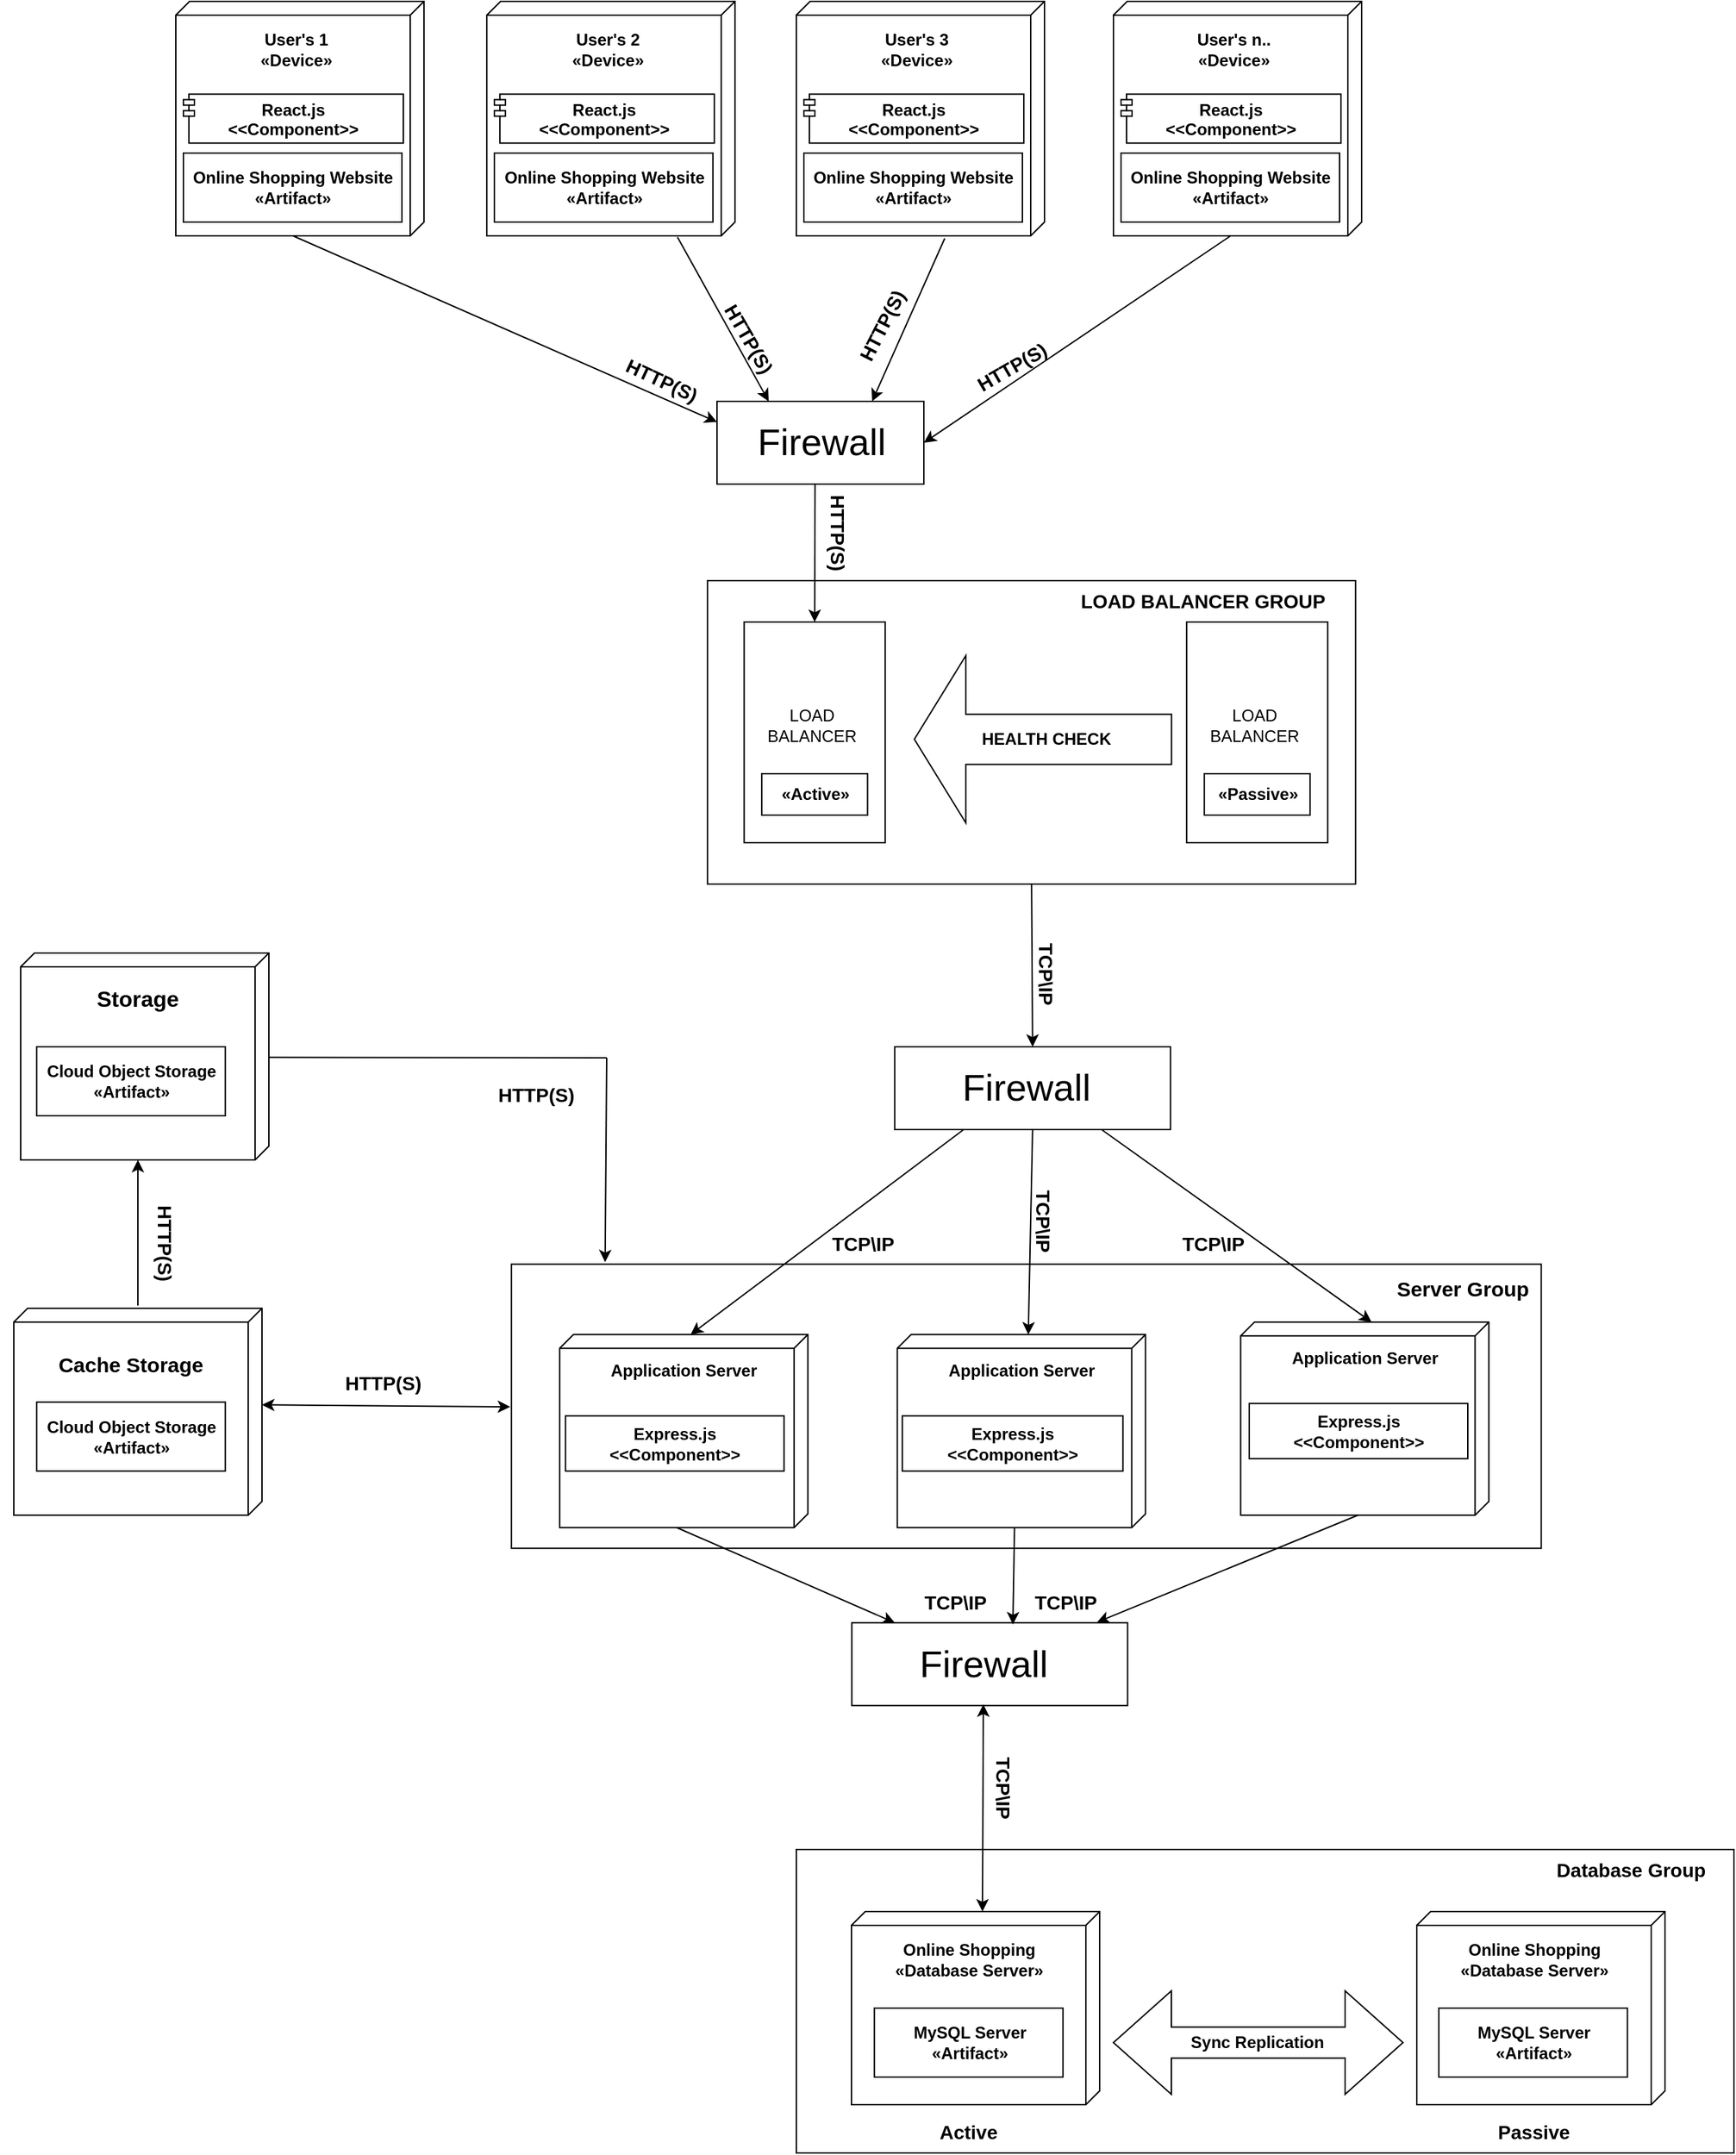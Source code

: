 <mxfile version="21.0.6" type="device"><diagram id="u7V8hhMT8qma1rYVAf0r" name="Página-1"><mxGraphModel dx="6941" dy="3114" grid="1" gridSize="10" guides="1" tooltips="1" connect="1" arrows="1" fold="1" page="1" pageScale="1" pageWidth="1169" pageHeight="1654" math="0" shadow="0"><root><mxCell id="0"/><mxCell id="1" parent="0"/><mxCell id="F8EUgdfo7soZJ1mwGtR1-72" value="" style="rounded=0;whiteSpace=wrap;html=1;" vertex="1" parent="1"><mxGeometry x="-1059.12" y="255.62" width="746.87" height="206" as="geometry"/></mxCell><mxCell id="F8EUgdfo7soZJ1mwGtR1-50" value="" style="rounded=0;whiteSpace=wrap;html=1;" vertex="1" parent="1"><mxGeometry x="-852.5" y="680" width="680" height="220" as="geometry"/></mxCell><mxCell id="F8EUgdfo7soZJ1mwGtR1-11" value="" style="rounded=0;whiteSpace=wrap;html=1;" vertex="1" parent="1"><mxGeometry x="-916.87" y="-240" width="470" height="220" as="geometry"/></mxCell><mxCell id="wUihoMS1lOsr6RdRi7pA-1" value="" style="verticalAlign=top;align=left;spacingTop=8;spacingLeft=2;spacingRight=12;shape=cube;size=10;direction=south;fontStyle=5;html=1;" parent="1" vertex="1"><mxGeometry x="-1302.5" y="-660" width="180" height="170" as="geometry"/></mxCell><mxCell id="wUihoMS1lOsr6RdRi7pA-2" value="User's 1&lt;br&gt;&lt;span style=&quot;&quot;&gt;«D&lt;/span&gt;evice&lt;span style=&quot;&quot;&gt;»&lt;/span&gt;&lt;span style=&quot;color: rgba(0, 0, 0, 0); font-family: monospace; text-align: start; font-size: 0px;&quot;&gt;%3CmxGraphModel%3E%3Croot%3E%3CmxCell%20id%3D%220%22%2F%3E%3CmxCell%20id%3D%221%22%20parent%3D%220%22%2F%3E%3CmxCell%20id%3D%222%22%20value%3D%22Base%20de%20dados%22%20style%3D%22verticalAlign%3Dtop%3Balign%3Dleft%3BspacingTop%3D8%3BspacingLeft%3D2%3BspacingRight%3D12%3Bshape%3Dcube%3Bsize%3D10%3Bdirection%3Dsouth%3BfontStyle%3D4%3Bhtml%3D1%3B%22%20vertex%3D%221%22%20parent%3D%221%22%3E%3CmxGeometry%20x%3D%22220%22%20y%3D%2270%22%20width%3D%22180%22%20height%3D%22120%22%20as%3D%22geometry%22%2F%3E%3C%2FmxCell%3E%3C%2Froot%3E%3C%2FmxGraphModel%3E&lt;/span&gt;" style="text;html=1;strokeColor=none;fillColor=none;align=center;verticalAlign=middle;whiteSpace=wrap;rounded=0;fontStyle=1" parent="1" vertex="1"><mxGeometry x="-1310" y="-640" width="190" height="30" as="geometry"/></mxCell><mxCell id="wUihoMS1lOsr6RdRi7pA-5" value="" style="verticalAlign=top;align=left;spacingTop=8;spacingLeft=2;spacingRight=12;shape=cube;size=10;direction=south;fontStyle=5;html=1;" parent="1" vertex="1"><mxGeometry x="-812.5" y="725" width="180" height="140" as="geometry"/></mxCell><mxCell id="wUihoMS1lOsr6RdRi7pA-6" value="Online Shopping&lt;br&gt;«Database Server»&lt;span style=&quot;color: rgba(0, 0, 0, 0); font-family: monospace; font-size: 0px; text-align: start;&quot;&gt;%3CmxGraphModel%3E%3Croot%3E%3CmxCell%20id%3D%220%22%2F%3E%3CmxCell%20id%3D%221%22%20parent%3D%220%22%2F%3E%3CmxCell%20id%3D%222%22%20value%3D%22Base%20de%20dados%22%20style%3D%22verticalAlign%3Dtop%3Balign%3Dleft%3BspacingTop%3D8%3BspacingLeft%3D2%3BspacingRight%3D12%3Bshape%3Dcube%3Bsize%3D10%3Bdirection%3Dsouth%3BfontStyle%3D4%3Bhtml%3D1%3B%22%20vertex%3D%221%22%20parent%3D%221%22%3E%3CmxGeometry%20x%3D%22220%22%20y%3D%2270%22%20width%3D%22180%22%20height%3D%22120%22%20as%3D%22geometry%22%2F%3E%3C%2FmxCell%3E%3C%2Froot%3E%3C%2FmxGraphModel%3E&lt;/span&gt;" style="text;html=1;strokeColor=none;fillColor=none;align=center;verticalAlign=middle;whiteSpace=wrap;rounded=0;fontStyle=1" parent="1" vertex="1"><mxGeometry x="-822.5" y="745" width="190" height="30" as="geometry"/></mxCell><mxCell id="wUihoMS1lOsr6RdRi7pA-17" value="" style="verticalAlign=top;align=left;spacingTop=8;spacingLeft=2;spacingRight=12;shape=cube;size=10;direction=south;fontStyle=5;html=1;" parent="1" vertex="1"><mxGeometry x="-530.25" y="297.62" width="180" height="140" as="geometry"/></mxCell><mxCell id="wUihoMS1lOsr6RdRi7pA-18" value="Application Server" style="text;html=1;strokeColor=none;fillColor=none;align=center;verticalAlign=middle;whiteSpace=wrap;rounded=0;fontStyle=1" parent="1" vertex="1"><mxGeometry x="-535.25" y="308.62" width="190" height="30" as="geometry"/></mxCell><mxCell id="wUihoMS1lOsr6RdRi7pA-45" value="" style="verticalAlign=top;align=left;spacingTop=8;spacingLeft=2;spacingRight=12;shape=cube;size=10;direction=south;fontStyle=5;html=1;" parent="1" vertex="1"><mxGeometry x="-1414.99" y="30" width="180" height="150" as="geometry"/></mxCell><mxCell id="wUihoMS1lOsr6RdRi7pA-46" value="&lt;font style=&quot;font-size: 16px;&quot;&gt;Storage&lt;/font&gt;" style="text;html=1;strokeColor=none;fillColor=none;align=center;verticalAlign=middle;whiteSpace=wrap;rounded=0;fontStyle=1" parent="1" vertex="1"><mxGeometry x="-1424.99" y="48" width="190" height="30" as="geometry"/></mxCell><mxCell id="wUihoMS1lOsr6RdRi7pA-70" value="React.js&#10;&lt;&lt;Component&gt;&gt;" style="shape=module;jettyWidth=8;jettyHeight=4;fontStyle=1" parent="1" vertex="1"><mxGeometry x="-1297" y="-592.75" width="159.5" height="35.5" as="geometry"/></mxCell><mxCell id="wUihoMS1lOsr6RdRi7pA-73" value="&lt;span style=&quot;font-weight: 700;&quot;&gt;Online Shopping Website&lt;/span&gt;&lt;br style=&quot;padding: 0px; margin: 0px; font-weight: 700;&quot;&gt;&lt;span style=&quot;font-weight: 700;&quot;&gt;«Artifact»&lt;/span&gt;" style="html=1;" parent="1" vertex="1"><mxGeometry x="-1297" y="-550" width="158.5" height="50" as="geometry"/></mxCell><mxCell id="wUihoMS1lOsr6RdRi7pA-80" value="&lt;span style=&quot;font-weight: 700;&quot;&gt;MySQL Server&lt;/span&gt;&lt;br style=&quot;padding: 0px; margin: 0px; font-weight: 700;&quot;&gt;&lt;span style=&quot;font-weight: 700;&quot;&gt;«&lt;/span&gt;&lt;span style=&quot;font-weight: 700;&quot;&gt;Artifact&lt;/span&gt;&lt;span style=&quot;font-weight: 700;&quot;&gt;»&lt;/span&gt;" style="html=1;" parent="1" vertex="1"><mxGeometry x="-795.87" y="795" width="136.75" height="50" as="geometry"/></mxCell><mxCell id="wUihoMS1lOsr6RdRi7pA-83" value="&lt;span style=&quot;font-weight: 700;&quot;&gt;Cloud Object Storage&lt;/span&gt;&lt;br style=&quot;padding: 0px; margin: 0px; font-weight: 700;&quot;&gt;&lt;span style=&quot;font-weight: 700;&quot;&gt;«A&lt;/span&gt;&lt;span style=&quot;font-weight: 700;&quot;&gt;rtifact&lt;/span&gt;&lt;span style=&quot;font-weight: 700;&quot;&gt;»&lt;/span&gt;" style="html=1;" parent="1" vertex="1"><mxGeometry x="-1403.37" y="98" width="136.75" height="50" as="geometry"/></mxCell><mxCell id="zGTaQIwssaUZ3XdsX91e-1" value="&lt;span style=&quot;font-weight: 700;&quot;&gt;Express.js&lt;/span&gt;&lt;br style=&quot;padding: 0px; margin: 0px; font-weight: 700;&quot;&gt;&lt;span style=&quot;font-weight: 700;&quot;&gt;&amp;lt;&amp;lt;Component&amp;gt;&amp;gt;&lt;/span&gt;" style="html=1;" parent="1" vertex="1"><mxGeometry x="-524" y="356.62" width="158.5" height="40" as="geometry"/></mxCell><mxCell id="zGTaQIwssaUZ3XdsX91e-2" value="" style="verticalAlign=top;align=left;spacingTop=8;spacingLeft=2;spacingRight=12;shape=cube;size=10;direction=south;fontStyle=5;html=1;" parent="1" vertex="1"><mxGeometry x="-1024.12" y="306.62" width="180" height="140" as="geometry"/></mxCell><mxCell id="zGTaQIwssaUZ3XdsX91e-3" value="Application Server&lt;span style=&quot;color: rgba(0, 0, 0, 0); font-family: monospace; text-align: start; font-size: 0px;&quot;&gt;3CmxGraphModel%3E%3Croot%3E%3CmxCell%20id%3D%220%22%2F%3E%3CmxCell%20id%3D%221%22%20parent%3D%220%22%2F%3E%3CmxCell%20id%3D%222%22%20value%3D%22Base%20de%20dados%22%20style%3D%22verticalAlign%3Dtop%3Balign%3Dleft%3BspacingTop%3D8%3BspacingLeft%3D2%3BspacingRight%3D12%3Bshape%3Dcube%3Bsize%3D10%3Bdirection%3Dsouth%3BfontStyle%3D4%3Bhtml%3D1%3B%22%20vertex%3D%221%22%20parent%3D%221%22%3E%3CmxGeometry%20x%3D%22220%22%20y%3D%2270%22%20width%3D%22180%22%20height%3D%22120%22%20as%3D%22geometry%22%2F%3E%3C%2FmxCell%3E%3C%2Froot%3E%3C%2FmxGraphModel%3E&lt;/span&gt;" style="text;html=1;strokeColor=none;fillColor=none;align=center;verticalAlign=middle;whiteSpace=wrap;rounded=0;fontStyle=1" parent="1" vertex="1"><mxGeometry x="-1029.12" y="317.62" width="190" height="30" as="geometry"/></mxCell><mxCell id="zGTaQIwssaUZ3XdsX91e-5" value="&lt;span style=&quot;font-weight: 700;&quot;&gt;Express.js&lt;/span&gt;&lt;br style=&quot;padding: 0px; margin: 0px; font-weight: 700;&quot;&gt;&lt;span style=&quot;font-weight: 700;&quot;&gt;&amp;lt;&amp;lt;Component&amp;gt;&amp;gt;&lt;/span&gt;" style="html=1;" parent="1" vertex="1"><mxGeometry x="-1019.87" y="365.62" width="158.5" height="40" as="geometry"/></mxCell><mxCell id="0kqPjM9ppxYTZoVu4ZW6-1" value="" style="verticalAlign=top;align=left;spacingTop=8;spacingLeft=2;spacingRight=12;shape=cube;size=10;direction=south;fontStyle=5;html=1;" parent="1" vertex="1"><mxGeometry x="-852.5" y="-660" width="180" height="170" as="geometry"/></mxCell><mxCell id="0kqPjM9ppxYTZoVu4ZW6-2" value="User's 3&lt;br&gt;&lt;span style=&quot;&quot;&gt;«D&lt;/span&gt;evice&lt;span style=&quot;&quot;&gt;»&lt;/span&gt;&lt;span style=&quot;color: rgba(0, 0, 0, 0); font-family: monospace; text-align: start; font-size: 0px;&quot;&gt;%3CmxGraphModel%3E%3Croot%3E%3CmxCell%20id%3D%220%22%2F%3E%3CmxCell%20id%3D%221%22%20parent%3D%220%22%2F%3E%3CmxCell%20id%3D%222%22%20value%3D%22Base%20de%20dados%22%20style%3D%22verticalAlign%3Dtop%3Balign%3Dleft%3BspacingTop%3D8%3BspacingLeft%3D2%3BspacingRight%3D12%3Bshape%3Dcube%3Bsize%3D10%3Bdirection%3Dsouth%3BfontStyle%3D4%3Bhtml%3D1%3B%22%20vertex%3D%221%22%20parent%3D%221%22%3E%3CmxGeometry%20x%3D%22220%22%20y%3D%2270%22%20width%3D%22180%22%20height%3D%22120%22%20as%3D%22geometry%22%2F%3E%3C%2FmxCell%3E%3C%2Froot%3E%3C%2FmxGraphModel%3E&lt;/span&gt;" style="text;html=1;strokeColor=none;fillColor=none;align=center;verticalAlign=middle;whiteSpace=wrap;rounded=0;fontStyle=1" parent="1" vertex="1"><mxGeometry x="-860.0" y="-640" width="190" height="30" as="geometry"/></mxCell><mxCell id="0kqPjM9ppxYTZoVu4ZW6-3" value="React.js&#10;&lt;&lt;Component&gt;&gt;" style="shape=module;jettyWidth=8;jettyHeight=4;fontStyle=1" parent="1" vertex="1"><mxGeometry x="-847.0" y="-592.75" width="159.5" height="35.5" as="geometry"/></mxCell><mxCell id="0kqPjM9ppxYTZoVu4ZW6-4" value="&lt;span style=&quot;font-weight: 700;&quot;&gt;Online Shopping Website&lt;/span&gt;&lt;br style=&quot;padding: 0px; margin: 0px; font-weight: 700;&quot;&gt;&lt;span style=&quot;font-weight: 700;&quot;&gt;«Artifact»&lt;/span&gt;" style="html=1;" parent="1" vertex="1"><mxGeometry x="-847.0" y="-550" width="158.5" height="50" as="geometry"/></mxCell><mxCell id="0kqPjM9ppxYTZoVu4ZW6-5" value="" style="verticalAlign=top;align=left;spacingTop=8;spacingLeft=2;spacingRight=12;shape=cube;size=10;direction=south;fontStyle=5;html=1;" parent="1" vertex="1"><mxGeometry x="-622.5" y="-660" width="180" height="170" as="geometry"/></mxCell><mxCell id="0kqPjM9ppxYTZoVu4ZW6-6" value="User's n..&lt;br&gt;&lt;span style=&quot;&quot;&gt;«D&lt;/span&gt;evice&lt;span style=&quot;&quot;&gt;»&lt;/span&gt;&lt;span style=&quot;color: rgba(0, 0, 0, 0); font-family: monospace; text-align: start; font-size: 0px;&quot;&gt;%3CmxGraphModel%3E%3Croot%3E%3CmxCell%20id%3D%220%22%2F%3E%3CmxCell%20id%3D%221%22%20parent%3D%220%22%2F%3E%3CmxCell%20id%3D%222%22%20value%3D%22Base%20de%20dados%22%20style%3D%22verticalAlign%3Dtop%3Balign%3Dleft%3BspacingTop%3D8%3BspacingLeft%3D2%3BspacingRight%3D12%3Bshape%3Dcube%3Bsize%3D10%3Bdirection%3Dsouth%3BfontStyle%3D4%3Bhtml%3D1%3B%22%20vertex%3D%221%22%20parent%3D%221%22%3E%3CmxGeometry%20x%3D%22220%22%20y%3D%2270%22%20width%3D%22180%22%20height%3D%22120%22%20as%3D%22geometry%22%2F%3E%3C%2FmxCell%3E%3C%2Froot%3E%3C%2FmxGraphModel%3E&lt;/span&gt;" style="text;html=1;strokeColor=none;fillColor=none;align=center;verticalAlign=middle;whiteSpace=wrap;rounded=0;fontStyle=1" parent="1" vertex="1"><mxGeometry x="-630" y="-640" width="190" height="30" as="geometry"/></mxCell><mxCell id="0kqPjM9ppxYTZoVu4ZW6-7" value="React.js&#10;&lt;&lt;Component&gt;&gt;" style="shape=module;jettyWidth=8;jettyHeight=4;fontStyle=1" parent="1" vertex="1"><mxGeometry x="-617" y="-592.75" width="159.5" height="35.5" as="geometry"/></mxCell><mxCell id="0kqPjM9ppxYTZoVu4ZW6-8" value="&lt;span style=&quot;font-weight: 700;&quot;&gt;Online Shopping Website&lt;/span&gt;&lt;br style=&quot;padding: 0px; margin: 0px; font-weight: 700;&quot;&gt;&lt;span style=&quot;font-weight: 700;&quot;&gt;«Artifact»&lt;/span&gt;" style="html=1;" parent="1" vertex="1"><mxGeometry x="-617" y="-550" width="158.5" height="50" as="geometry"/></mxCell><mxCell id="0kqPjM9ppxYTZoVu4ZW6-12" value="" style="rounded=0;whiteSpace=wrap;html=1;direction=south;" parent="1" vertex="1"><mxGeometry x="-890.31" y="-210" width="102.25" height="160" as="geometry"/></mxCell><mxCell id="0kqPjM9ppxYTZoVu4ZW6-17" value="" style="verticalAlign=top;align=left;spacingTop=8;spacingLeft=2;spacingRight=12;shape=cube;size=10;direction=south;fontStyle=5;html=1;" parent="1" vertex="1"><mxGeometry x="-779.25" y="306.62" width="180" height="140" as="geometry"/></mxCell><mxCell id="0kqPjM9ppxYTZoVu4ZW6-18" value="Application Server" style="text;html=1;strokeColor=none;fillColor=none;align=center;verticalAlign=middle;whiteSpace=wrap;rounded=0;fontStyle=1" parent="1" vertex="1"><mxGeometry x="-784.25" y="317.62" width="190" height="30" as="geometry"/></mxCell><mxCell id="0kqPjM9ppxYTZoVu4ZW6-20" value="" style="verticalAlign=top;align=left;spacingTop=8;spacingLeft=2;spacingRight=12;shape=cube;size=10;direction=south;fontStyle=5;html=1;" parent="1" vertex="1"><mxGeometry x="-402.5" y="725" width="180" height="140" as="geometry"/></mxCell><mxCell id="0kqPjM9ppxYTZoVu4ZW6-21" value="Online Shopping&lt;br&gt;&lt;span style=&quot;&quot;&gt;«Database Server&lt;/span&gt;&lt;span style=&quot;&quot;&gt;»&lt;/span&gt;&lt;span style=&quot;color: rgba(0, 0, 0, 0); font-family: monospace; font-size: 0px; text-align: start;&quot;&gt;%3CmxGraphModel%3E%3Croot%3E%3CmxCell%20id%3D%220%22%2F%3E%3CmxCell%20id%3D%221%22%20parent%3D%220%22%2F%3E%3CmxCell%20id%3D%222%22%20value%3D%22Base%20de%20dados%22%20style%3D%22verticalAlign%3Dtop%3Balign%3Dleft%3BspacingTop%3D8%3BspacingLeft%3D2%3BspacingRight%3D12%3Bshape%3Dcube%3Bsize%3D10%3Bdirection%3Dsouth%3BfontStyle%3D4%3Bhtml%3D1%3B%22%20vertex%3D%221%22%20parent%3D%221%22%3E%3CmxGeometry%20x%3D%22220%22%20y%3D%2270%22%20width%3D%22180%22%20height%3D%22120%22%20as%3D%22geometry%22%2F%3E%3C%2FmxCell%3E%3C%2Froot%3E%3C%2FmxGraphModel%3E&lt;/span&gt;" style="text;html=1;strokeColor=none;fillColor=none;align=center;verticalAlign=middle;whiteSpace=wrap;rounded=0;fontStyle=1" parent="1" vertex="1"><mxGeometry x="-412.5" y="745" width="190" height="30" as="geometry"/></mxCell><mxCell id="0kqPjM9ppxYTZoVu4ZW6-22" value="" style="verticalAlign=top;align=left;spacingTop=8;spacingLeft=2;spacingRight=12;shape=cube;size=10;direction=south;fontStyle=5;html=1;" parent="1" vertex="1"><mxGeometry x="-1419.99" y="287.62" width="180" height="150" as="geometry"/></mxCell><mxCell id="0kqPjM9ppxYTZoVu4ZW6-28" value="&lt;span style=&quot;font-weight: 700;&quot;&gt;MySQL Server&lt;/span&gt;&lt;br style=&quot;padding: 0px; margin: 0px; font-weight: 700;&quot;&gt;&lt;span style=&quot;font-weight: 700;&quot;&gt;«Artifact»&lt;/span&gt;" style="html=1;" parent="1" vertex="1"><mxGeometry x="-386.5" y="795" width="136.75" height="50" as="geometry"/></mxCell><mxCell id="0kqPjM9ppxYTZoVu4ZW6-29" value="&lt;span style=&quot;font-weight: 700;&quot;&gt;Cloud Object Storage&lt;/span&gt;&lt;br style=&quot;padding: 0px; margin: 0px; font-weight: 700;&quot;&gt;&lt;span style=&quot;font-weight: 700;&quot;&gt;«A&lt;/span&gt;&lt;span style=&quot;font-weight: 700;&quot;&gt;rtifact&lt;/span&gt;&lt;span style=&quot;font-weight: 700;&quot;&gt;»&lt;/span&gt;" style="html=1;" parent="1" vertex="1"><mxGeometry x="-1403.37" y="355.62" width="136.75" height="50" as="geometry"/></mxCell><mxCell id="0kqPjM9ppxYTZoVu4ZW6-30" value="&lt;span style=&quot;font-weight: 700;&quot;&gt;Express.js&lt;/span&gt;&lt;br style=&quot;padding: 0px; margin: 0px; font-weight: 700;&quot;&gt;&lt;span style=&quot;font-weight: 700;&quot;&gt;&amp;lt;&amp;lt;Component&amp;gt;&amp;gt;&lt;/span&gt;" style="html=1;" parent="1" vertex="1"><mxGeometry x="-775.62" y="365.62" width="160" height="40" as="geometry"/></mxCell><mxCell id="0kqPjM9ppxYTZoVu4ZW6-33" value="LOAD BALANCER" style="text;html=1;strokeColor=none;fillColor=none;align=center;verticalAlign=middle;whiteSpace=wrap;rounded=0;" parent="1" vertex="1"><mxGeometry x="-871.31" y="-150" width="60" height="30" as="geometry"/></mxCell><mxCell id="F8EUgdfo7soZJ1mwGtR1-1" value="" style="verticalAlign=top;align=left;spacingTop=8;spacingLeft=2;spacingRight=12;shape=cube;size=10;direction=south;fontStyle=5;html=1;" vertex="1" parent="1"><mxGeometry x="-1076.94" y="-660" width="180" height="170" as="geometry"/></mxCell><mxCell id="F8EUgdfo7soZJ1mwGtR1-2" value="User's 2&lt;br&gt;&lt;span style=&quot;&quot;&gt;«D&lt;/span&gt;evice&lt;span style=&quot;&quot;&gt;»&lt;/span&gt;&lt;span style=&quot;color: rgba(0, 0, 0, 0); font-family: monospace; text-align: start; font-size: 0px;&quot;&gt;%3CmxGraphModel%3E%3Croot%3E%3CmxCell%20id%3D%220%22%2F%3E%3CmxCell%20id%3D%221%22%20parent%3D%220%22%2F%3E%3CmxCell%20id%3D%222%22%20value%3D%22Base%20de%20dados%22%20style%3D%22verticalAlign%3Dtop%3Balign%3Dleft%3BspacingTop%3D8%3BspacingLeft%3D2%3BspacingRight%3D12%3Bshape%3Dcube%3Bsize%3D10%3Bdirection%3Dsouth%3BfontStyle%3D4%3Bhtml%3D1%3B%22%20vertex%3D%221%22%20parent%3D%221%22%3E%3CmxGeometry%20x%3D%22220%22%20y%3D%2270%22%20width%3D%22180%22%20height%3D%22120%22%20as%3D%22geometry%22%2F%3E%3C%2FmxCell%3E%3C%2Froot%3E%3C%2FmxGraphModel%3E&lt;/span&gt;" style="text;html=1;strokeColor=none;fillColor=none;align=center;verticalAlign=middle;whiteSpace=wrap;rounded=0;fontStyle=1" vertex="1" parent="1"><mxGeometry x="-1084.44" y="-640" width="190" height="30" as="geometry"/></mxCell><mxCell id="F8EUgdfo7soZJ1mwGtR1-3" value="React.js&#10;&lt;&lt;Component&gt;&gt;" style="shape=module;jettyWidth=8;jettyHeight=4;fontStyle=1" vertex="1" parent="1"><mxGeometry x="-1071.44" y="-592.75" width="159.5" height="35.5" as="geometry"/></mxCell><mxCell id="F8EUgdfo7soZJ1mwGtR1-4" value="&lt;span style=&quot;font-weight: 700;&quot;&gt;Online Shopping Website&lt;/span&gt;&lt;br style=&quot;padding: 0px; margin: 0px; font-weight: 700;&quot;&gt;&lt;span style=&quot;font-weight: 700;&quot;&gt;«Artifact»&lt;/span&gt;" style="html=1;" vertex="1" parent="1"><mxGeometry x="-1071.44" y="-550" width="158.5" height="50" as="geometry"/></mxCell><mxCell id="F8EUgdfo7soZJ1mwGtR1-7" value="&lt;span style=&quot;font-weight: 700;&quot;&gt;«Active»&lt;/span&gt;" style="html=1;" vertex="1" parent="1"><mxGeometry x="-877.56" y="-100" width="76.75" height="30" as="geometry"/></mxCell><mxCell id="F8EUgdfo7soZJ1mwGtR1-8" value="" style="rounded=0;whiteSpace=wrap;html=1;direction=south;" vertex="1" parent="1"><mxGeometry x="-569.37" y="-210" width="102.25" height="160" as="geometry"/></mxCell><mxCell id="F8EUgdfo7soZJ1mwGtR1-9" value="LOAD BALANCER" style="text;html=1;strokeColor=none;fillColor=none;align=center;verticalAlign=middle;whiteSpace=wrap;rounded=0;" vertex="1" parent="1"><mxGeometry x="-549.87" y="-150" width="60" height="30" as="geometry"/></mxCell><mxCell id="F8EUgdfo7soZJ1mwGtR1-10" value="&lt;span style=&quot;font-weight: 700;&quot;&gt;«Passive»&lt;/span&gt;" style="html=1;" vertex="1" parent="1"><mxGeometry x="-556.62" y="-100" width="76.75" height="30" as="geometry"/></mxCell><mxCell id="F8EUgdfo7soZJ1mwGtR1-12" value="&lt;font size=&quot;1&quot; style=&quot;&quot;&gt;&lt;b style=&quot;font-size: 14px;&quot;&gt;LOAD BALANCER GROUP&lt;/b&gt;&lt;/font&gt;" style="text;html=1;strokeColor=none;fillColor=none;align=center;verticalAlign=middle;whiteSpace=wrap;rounded=0;strokeWidth=6;" vertex="1" parent="1"><mxGeometry x="-657.62" y="-240" width="200.75" height="30" as="geometry"/></mxCell><mxCell id="F8EUgdfo7soZJ1mwGtR1-24" value="" style="shape=singleArrow;direction=west;whiteSpace=wrap;html=1;" vertex="1" parent="1"><mxGeometry x="-766.87" y="-185.62" width="186.5" height="121.25" as="geometry"/></mxCell><mxCell id="F8EUgdfo7soZJ1mwGtR1-25" value="&lt;b&gt;HEALTH CHECK&lt;/b&gt;" style="text;html=1;strokeColor=none;fillColor=none;align=center;verticalAlign=middle;whiteSpace=wrap;rounded=0;" vertex="1" parent="1"><mxGeometry x="-719.12" y="-144.99" width="95.5" height="40.62" as="geometry"/></mxCell><mxCell id="F8EUgdfo7soZJ1mwGtR1-58" value="&lt;font size=&quot;1&quot; style=&quot;&quot;&gt;&lt;b style=&quot;font-size: 14px;&quot;&gt;Database Group&lt;/b&gt;&lt;/font&gt;" style="text;html=1;strokeColor=none;fillColor=none;align=center;verticalAlign=middle;whiteSpace=wrap;rounded=0;strokeWidth=6;" vertex="1" parent="1"><mxGeometry x="-322.5" y="680" width="150" height="30" as="geometry"/></mxCell><mxCell id="F8EUgdfo7soZJ1mwGtR1-59" value="&lt;font size=&quot;1&quot; style=&quot;&quot;&gt;&lt;b style=&quot;font-size: 14px;&quot;&gt;Active&lt;/b&gt;&lt;/font&gt;" style="text;html=1;strokeColor=none;fillColor=none;align=center;verticalAlign=middle;whiteSpace=wrap;rounded=0;strokeWidth=6;" vertex="1" parent="1"><mxGeometry x="-777.88" y="870" width="100.75" height="30" as="geometry"/></mxCell><mxCell id="F8EUgdfo7soZJ1mwGtR1-60" value="&lt;font size=&quot;1&quot; style=&quot;&quot;&gt;&lt;b style=&quot;font-size: 14px;&quot;&gt;Passive&lt;/b&gt;&lt;/font&gt;" style="text;html=1;strokeColor=none;fillColor=none;align=center;verticalAlign=middle;whiteSpace=wrap;rounded=0;strokeWidth=6;" vertex="1" parent="1"><mxGeometry x="-367.88" y="870" width="100.75" height="30" as="geometry"/></mxCell><mxCell id="F8EUgdfo7soZJ1mwGtR1-63" value="" style="shape=doubleArrow;whiteSpace=wrap;html=1;" vertex="1" parent="1"><mxGeometry x="-622.5" y="782.5" width="210" height="75" as="geometry"/></mxCell><mxCell id="F8EUgdfo7soZJ1mwGtR1-55" value="&lt;b&gt;Sync Replication&lt;/b&gt;" style="text;html=1;strokeColor=none;fillColor=none;align=center;verticalAlign=middle;whiteSpace=wrap;rounded=0;" vertex="1" parent="1"><mxGeometry x="-575.62" y="799.69" width="116.25" height="40.62" as="geometry"/></mxCell><mxCell id="F8EUgdfo7soZJ1mwGtR1-75" value="&lt;b&gt;&lt;font style=&quot;font-size: 15px;&quot;&gt;Server Group&lt;/font&gt;&lt;/b&gt;" style="text;html=1;strokeColor=none;fillColor=none;align=center;verticalAlign=middle;whiteSpace=wrap;rounded=0;" vertex="1" parent="1"><mxGeometry x="-419.25" y="257.62" width="100" height="30" as="geometry"/></mxCell><mxCell id="F8EUgdfo7soZJ1mwGtR1-78" value="&lt;font style=&quot;font-size: 15px;&quot;&gt;Cache Storage&lt;/font&gt;" style="text;html=1;strokeColor=none;fillColor=none;align=center;verticalAlign=middle;whiteSpace=wrap;rounded=0;fontStyle=1" vertex="1" parent="1"><mxGeometry x="-1430" y="312.62" width="190" height="30" as="geometry"/></mxCell><mxCell id="F8EUgdfo7soZJ1mwGtR1-80" value="" style="endArrow=classic;startArrow=classic;html=1;rounded=0;exitX=0;exitY=0;exitDx=70;exitDy=0;exitPerimeter=0;" edge="1" parent="1" source="0kqPjM9ppxYTZoVu4ZW6-22"><mxGeometry width="50" height="50" relative="1" as="geometry"><mxPoint x="-1205" y="351.62" as="sourcePoint"/><mxPoint x="-1060" y="359" as="targetPoint"/></mxGeometry></mxCell><mxCell id="F8EUgdfo7soZJ1mwGtR1-91" value="" style="endArrow=classic;html=1;rounded=0;entryX=0;entryY=0;entryDx=150;entryDy=95;entryPerimeter=0;" edge="1" parent="1" target="wUihoMS1lOsr6RdRi7pA-45"><mxGeometry width="50" height="50" relative="1" as="geometry"><mxPoint x="-1330" y="285.62" as="sourcePoint"/><mxPoint x="-1285" y="237.62" as="targetPoint"/></mxGeometry></mxCell><mxCell id="F8EUgdfo7soZJ1mwGtR1-92" value="" style="endArrow=none;html=1;rounded=0;" edge="1" parent="1"><mxGeometry width="50" height="50" relative="1" as="geometry"><mxPoint x="-1234.99" y="105.62" as="sourcePoint"/><mxPoint x="-990" y="106" as="targetPoint"/></mxGeometry></mxCell><mxCell id="F8EUgdfo7soZJ1mwGtR1-93" value="" style="endArrow=classic;html=1;rounded=0;entryX=0.091;entryY=-0.007;entryDx=0;entryDy=0;entryPerimeter=0;" edge="1" parent="1" target="F8EUgdfo7soZJ1mwGtR1-72"><mxGeometry width="50" height="50" relative="1" as="geometry"><mxPoint x="-990" y="106" as="sourcePoint"/><mxPoint x="-960" y="260" as="targetPoint"/></mxGeometry></mxCell><mxCell id="F8EUgdfo7soZJ1mwGtR1-99" value="" style="rounded=0;whiteSpace=wrap;html=1;" vertex="1" parent="1"><mxGeometry x="-910" y="-370" width="150" height="60" as="geometry"/></mxCell><mxCell id="F8EUgdfo7soZJ1mwGtR1-100" value="&lt;font style=&quot;font-size: 27px;&quot;&gt;Firewall&lt;/font&gt;" style="text;html=1;strokeColor=none;fillColor=none;align=center;verticalAlign=middle;whiteSpace=wrap;rounded=0;" vertex="1" parent="1"><mxGeometry x="-904.44" y="-355" width="140" height="30" as="geometry"/></mxCell><mxCell id="F8EUgdfo7soZJ1mwGtR1-102" value="" style="rounded=0;whiteSpace=wrap;html=1;" vertex="1" parent="1"><mxGeometry x="-812.25" y="515.62" width="200" height="60" as="geometry"/></mxCell><mxCell id="F8EUgdfo7soZJ1mwGtR1-103" value="&lt;font style=&quot;font-size: 27px;&quot;&gt;Firewall&lt;/font&gt;" style="text;html=1;strokeColor=none;fillColor=none;align=center;verticalAlign=middle;whiteSpace=wrap;rounded=0;" vertex="1" parent="1"><mxGeometry x="-793.87" y="530.62" width="155" height="30" as="geometry"/></mxCell><mxCell id="F8EUgdfo7soZJ1mwGtR1-105" value="" style="endArrow=classic;html=1;rounded=0;exitX=0;exitY=0;exitDx=140;exitDy=95;exitPerimeter=0;" edge="1" parent="1" source="zGTaQIwssaUZ3XdsX91e-2" target="F8EUgdfo7soZJ1mwGtR1-102"><mxGeometry width="50" height="50" relative="1" as="geometry"><mxPoint x="-192.25" y="437.62" as="sourcePoint"/><mxPoint x="-142.25" y="387.62" as="targetPoint"/></mxGeometry></mxCell><mxCell id="F8EUgdfo7soZJ1mwGtR1-106" value="" style="endArrow=classic;html=1;rounded=0;exitX=0;exitY=0;exitDx=140;exitDy=95;entryX=0.584;entryY=0.02;entryDx=0;entryDy=0;entryPerimeter=0;exitPerimeter=0;" edge="1" parent="1" source="0kqPjM9ppxYTZoVu4ZW6-17" target="F8EUgdfo7soZJ1mwGtR1-102"><mxGeometry width="50" height="50" relative="1" as="geometry"><mxPoint x="-172.25" y="565.62" as="sourcePoint"/><mxPoint x="-122.25" y="515.62" as="targetPoint"/></mxGeometry></mxCell><mxCell id="F8EUgdfo7soZJ1mwGtR1-107" value="" style="endArrow=classic;html=1;rounded=0;exitX=0;exitY=0;exitDx=140;exitDy=95;exitPerimeter=0;entryX=0.889;entryY=-0.006;entryDx=0;entryDy=0;entryPerimeter=0;" edge="1" parent="1" source="wUihoMS1lOsr6RdRi7pA-17" target="F8EUgdfo7soZJ1mwGtR1-102"><mxGeometry width="50" height="50" relative="1" as="geometry"><mxPoint x="-182.25" y="565.62" as="sourcePoint"/><mxPoint x="-132.25" y="515.62" as="targetPoint"/></mxGeometry></mxCell><mxCell id="F8EUgdfo7soZJ1mwGtR1-108" value="" style="rounded=0;whiteSpace=wrap;html=1;" vertex="1" parent="1"><mxGeometry x="-781.13" y="98" width="200" height="60" as="geometry"/></mxCell><mxCell id="F8EUgdfo7soZJ1mwGtR1-109" value="&lt;font style=&quot;font-size: 27px;&quot;&gt;Firewall&lt;/font&gt;" style="text;html=1;strokeColor=none;fillColor=none;align=center;verticalAlign=middle;whiteSpace=wrap;rounded=0;" vertex="1" parent="1"><mxGeometry x="-762.75" y="113" width="155" height="30" as="geometry"/></mxCell><mxCell id="F8EUgdfo7soZJ1mwGtR1-112" value="" style="endArrow=classic;html=1;rounded=0;exitX=0.25;exitY=1;exitDx=0;exitDy=0;entryX=0;entryY=0;entryDx=0;entryDy=85;entryPerimeter=0;" edge="1" parent="1" source="F8EUgdfo7soZJ1mwGtR1-108" target="zGTaQIwssaUZ3XdsX91e-2"><mxGeometry width="50" height="50" relative="1" as="geometry"><mxPoint x="-775" y="205.62" as="sourcePoint"/><mxPoint x="-825" y="255.62" as="targetPoint"/></mxGeometry></mxCell><mxCell id="F8EUgdfo7soZJ1mwGtR1-113" value="" style="endArrow=classic;html=1;rounded=0;exitX=0.5;exitY=1;exitDx=0;exitDy=0;entryX=0;entryY=0;entryDx=0;entryDy=85;entryPerimeter=0;" edge="1" parent="1" source="F8EUgdfo7soZJ1mwGtR1-108" target="0kqPjM9ppxYTZoVu4ZW6-17"><mxGeometry width="50" height="50" relative="1" as="geometry"><mxPoint x="-595" y="225.62" as="sourcePoint"/><mxPoint x="-545" y="175.62" as="targetPoint"/></mxGeometry></mxCell><mxCell id="F8EUgdfo7soZJ1mwGtR1-114" value="" style="endArrow=classic;html=1;rounded=0;exitX=0.75;exitY=1;exitDx=0;exitDy=0;entryX=0;entryY=0;entryDx=0;entryDy=85;entryPerimeter=0;" edge="1" parent="1" source="F8EUgdfo7soZJ1mwGtR1-108" target="wUihoMS1lOsr6RdRi7pA-17"><mxGeometry width="50" height="50" relative="1" as="geometry"><mxPoint x="-595" y="225.62" as="sourcePoint"/><mxPoint x="-545" y="175.62" as="targetPoint"/></mxGeometry></mxCell><mxCell id="F8EUgdfo7soZJ1mwGtR1-117" value="" style="endArrow=classic;html=1;rounded=0;exitX=0;exitY=0;exitDx=170;exitDy=95;exitPerimeter=0;entryX=0;entryY=0.25;entryDx=0;entryDy=0;" edge="1" parent="1" source="wUihoMS1lOsr6RdRi7pA-1" target="F8EUgdfo7soZJ1mwGtR1-99"><mxGeometry width="50" height="50" relative="1" as="geometry"><mxPoint x="-410" y="-330" as="sourcePoint"/><mxPoint x="-894.44" y="-370" as="targetPoint"/></mxGeometry></mxCell><mxCell id="F8EUgdfo7soZJ1mwGtR1-118" value="" style="endArrow=classic;html=1;rounded=0;exitX=1.005;exitY=0.232;exitDx=0;exitDy=0;exitPerimeter=0;entryX=0.25;entryY=0;entryDx=0;entryDy=0;" edge="1" parent="1" source="F8EUgdfo7soZJ1mwGtR1-1" target="F8EUgdfo7soZJ1mwGtR1-99"><mxGeometry width="50" height="50" relative="1" as="geometry"><mxPoint x="-450" y="-340" as="sourcePoint"/><mxPoint x="-864.44" y="-400" as="targetPoint"/></mxGeometry></mxCell><mxCell id="F8EUgdfo7soZJ1mwGtR1-119" value="" style="endArrow=classic;html=1;rounded=0;exitX=1.011;exitY=0.402;exitDx=0;exitDy=0;exitPerimeter=0;entryX=0.75;entryY=0;entryDx=0;entryDy=0;" edge="1" parent="1" source="0kqPjM9ppxYTZoVu4ZW6-1" target="F8EUgdfo7soZJ1mwGtR1-99"><mxGeometry width="50" height="50" relative="1" as="geometry"><mxPoint x="-450" y="-340" as="sourcePoint"/><mxPoint x="-804.44" y="-400" as="targetPoint"/></mxGeometry></mxCell><mxCell id="F8EUgdfo7soZJ1mwGtR1-120" value="" style="endArrow=classic;html=1;rounded=0;exitX=0;exitY=0;exitDx=170;exitDy=95;exitPerimeter=0;entryX=1;entryY=0.5;entryDx=0;entryDy=0;" edge="1" parent="1" source="0kqPjM9ppxYTZoVu4ZW6-5" target="F8EUgdfo7soZJ1mwGtR1-99"><mxGeometry width="50" height="50" relative="1" as="geometry"><mxPoint x="-450" y="-340" as="sourcePoint"/><mxPoint x="-774.44" y="-370" as="targetPoint"/></mxGeometry></mxCell><mxCell id="F8EUgdfo7soZJ1mwGtR1-123" value="" style="endArrow=classic;html=1;rounded=0;exitX=0.474;exitY=0.999;exitDx=0;exitDy=0;entryX=0;entryY=0.5;entryDx=0;entryDy=0;exitPerimeter=0;" edge="1" parent="1" source="F8EUgdfo7soZJ1mwGtR1-99" target="0kqPjM9ppxYTZoVu4ZW6-12"><mxGeometry width="50" height="50" relative="1" as="geometry"><mxPoint x="-140" y="190" as="sourcePoint"/><mxPoint x="-90" y="140" as="targetPoint"/></mxGeometry></mxCell><mxCell id="F8EUgdfo7soZJ1mwGtR1-124" value="" style="endArrow=classic;html=1;rounded=0;exitX=0.5;exitY=1;exitDx=0;exitDy=0;entryX=0.5;entryY=0;entryDx=0;entryDy=0;" edge="1" parent="1" source="F8EUgdfo7soZJ1mwGtR1-11" target="F8EUgdfo7soZJ1mwGtR1-108"><mxGeometry width="50" height="50" relative="1" as="geometry"><mxPoint x="-390" y="60" as="sourcePoint"/><mxPoint x="-340" y="10" as="targetPoint"/></mxGeometry></mxCell><mxCell id="F8EUgdfo7soZJ1mwGtR1-126" value="" style="endArrow=classic;startArrow=classic;html=1;rounded=0;exitX=0;exitY=0;exitDx=0;exitDy=85;exitPerimeter=0;entryX=0.477;entryY=0.986;entryDx=0;entryDy=0;entryPerimeter=0;" edge="1" parent="1" source="wUihoMS1lOsr6RdRi7pA-5" target="F8EUgdfo7soZJ1mwGtR1-102"><mxGeometry width="50" height="50" relative="1" as="geometry"><mxPoint x="-752.5" y="625.62" as="sourcePoint"/><mxPoint x="-702.5" y="575.62" as="targetPoint"/></mxGeometry></mxCell><mxCell id="F8EUgdfo7soZJ1mwGtR1-128" value="&lt;b&gt;&lt;font style=&quot;font-size: 14px;&quot;&gt;HTTP(S)&lt;/font&gt;&lt;/b&gt;" style="text;html=1;strokeColor=none;fillColor=none;align=center;verticalAlign=middle;whiteSpace=wrap;rounded=0;rotation=90;" vertex="1" parent="1"><mxGeometry x="-852.5" y="-290" width="60" height="30" as="geometry"/></mxCell><mxCell id="F8EUgdfo7soZJ1mwGtR1-131" value="&lt;b&gt;&lt;font style=&quot;font-size: 14px;&quot;&gt;HTTP(S)&lt;/font&gt;&lt;/b&gt;" style="text;html=1;strokeColor=none;fillColor=none;align=center;verticalAlign=middle;whiteSpace=wrap;rounded=0;rotation=25;" vertex="1" parent="1"><mxGeometry x="-980" y="-400" width="60" height="30" as="geometry"/></mxCell><mxCell id="F8EUgdfo7soZJ1mwGtR1-144" value="&lt;b&gt;&lt;font style=&quot;font-size: 14px;&quot;&gt;TCP\IP&lt;/font&gt;&lt;/b&gt;" style="text;html=1;strokeColor=none;fillColor=none;align=center;verticalAlign=middle;whiteSpace=wrap;rounded=0;" vertex="1" parent="1"><mxGeometry x="-687.5" y="485.62" width="60" height="30" as="geometry"/></mxCell><mxCell id="F8EUgdfo7soZJ1mwGtR1-145" value="&lt;b&gt;&lt;font style=&quot;font-size: 14px;&quot;&gt;TCP\IP&lt;/font&gt;&lt;/b&gt;" style="text;html=1;strokeColor=none;fillColor=none;align=center;verticalAlign=middle;whiteSpace=wrap;rounded=0;" vertex="1" parent="1"><mxGeometry x="-766.87" y="485.62" width="60" height="30" as="geometry"/></mxCell><mxCell id="F8EUgdfo7soZJ1mwGtR1-146" value="&lt;b&gt;&lt;font style=&quot;font-size: 14px;&quot;&gt;TCP\IP&lt;/font&gt;&lt;/b&gt;" style="text;html=1;strokeColor=none;fillColor=none;align=center;verticalAlign=middle;whiteSpace=wrap;rounded=0;rotation=90;" vertex="1" parent="1"><mxGeometry x="-732.5" y="620" width="60" height="30" as="geometry"/></mxCell><mxCell id="F8EUgdfo7soZJ1mwGtR1-147" value="&lt;b&gt;&lt;font style=&quot;font-size: 14px;&quot;&gt;TCP\IP&lt;/font&gt;&lt;/b&gt;" style="text;html=1;strokeColor=none;fillColor=none;align=center;verticalAlign=middle;whiteSpace=wrap;rounded=0;" vertex="1" parent="1"><mxGeometry x="-834.44" y="225.62" width="60" height="30" as="geometry"/></mxCell><mxCell id="F8EUgdfo7soZJ1mwGtR1-148" value="&lt;b&gt;&lt;font style=&quot;font-size: 14px;&quot;&gt;TCP\IP&lt;/font&gt;&lt;/b&gt;" style="text;html=1;strokeColor=none;fillColor=none;align=center;verticalAlign=middle;whiteSpace=wrap;rounded=0;rotation=90;" vertex="1" parent="1"><mxGeometry x="-703.62" y="210" width="60" height="30" as="geometry"/></mxCell><mxCell id="F8EUgdfo7soZJ1mwGtR1-149" value="&lt;b&gt;&lt;font style=&quot;font-size: 14px;&quot;&gt;TCP\IP&lt;/font&gt;&lt;/b&gt;" style="text;html=1;strokeColor=none;fillColor=none;align=center;verticalAlign=middle;whiteSpace=wrap;rounded=0;" vertex="1" parent="1"><mxGeometry x="-580.37" y="225.62" width="60" height="30" as="geometry"/></mxCell><mxCell id="F8EUgdfo7soZJ1mwGtR1-152" value="&lt;b&gt;&lt;font style=&quot;font-size: 14px;&quot;&gt;TCP\IP&lt;/font&gt;&lt;/b&gt;" style="text;html=1;strokeColor=none;fillColor=none;align=center;verticalAlign=middle;whiteSpace=wrap;rounded=0;rotation=90;" vertex="1" parent="1"><mxGeometry x="-701.37" y="30" width="60" height="30" as="geometry"/></mxCell><mxCell id="F8EUgdfo7soZJ1mwGtR1-154" value="&lt;b&gt;&lt;font style=&quot;font-size: 14px;&quot;&gt;HTTP(S)&lt;/font&gt;&lt;/b&gt;" style="text;html=1;strokeColor=none;fillColor=none;align=center;verticalAlign=middle;whiteSpace=wrap;rounded=0;rotation=0;" vertex="1" parent="1"><mxGeometry x="-1182.5" y="326.62" width="60" height="30" as="geometry"/></mxCell><mxCell id="F8EUgdfo7soZJ1mwGtR1-155" value="&lt;b&gt;&lt;font style=&quot;font-size: 14px;&quot;&gt;HTTP(S)&lt;/font&gt;&lt;/b&gt;" style="text;html=1;strokeColor=none;fillColor=none;align=center;verticalAlign=middle;whiteSpace=wrap;rounded=0;rotation=90;" vertex="1" parent="1"><mxGeometry x="-1340" y="225.62" width="60" height="30" as="geometry"/></mxCell><mxCell id="F8EUgdfo7soZJ1mwGtR1-156" value="&lt;b&gt;&lt;font style=&quot;font-size: 14px;&quot;&gt;HTTP(S)&lt;/font&gt;&lt;/b&gt;" style="text;html=1;strokeColor=none;fillColor=none;align=center;verticalAlign=middle;whiteSpace=wrap;rounded=0;rotation=0;" vertex="1" parent="1"><mxGeometry x="-1071.44" y="118" width="60" height="30" as="geometry"/></mxCell><mxCell id="F8EUgdfo7soZJ1mwGtR1-157" value="&lt;b&gt;&lt;font style=&quot;font-size: 14px;&quot;&gt;HTTP(S)&lt;/font&gt;&lt;/b&gt;" style="text;html=1;strokeColor=none;fillColor=none;align=center;verticalAlign=middle;whiteSpace=wrap;rounded=0;rotation=60;" vertex="1" parent="1"><mxGeometry x="-916.87" y="-430" width="60" height="30" as="geometry"/></mxCell><mxCell id="F8EUgdfo7soZJ1mwGtR1-158" value="&lt;b&gt;&lt;font style=&quot;font-size: 14px;&quot;&gt;HTTP(S)&lt;/font&gt;&lt;/b&gt;" style="text;html=1;strokeColor=none;fillColor=none;align=center;verticalAlign=middle;whiteSpace=wrap;rounded=0;rotation=-63;" vertex="1" parent="1"><mxGeometry x="-820" y="-440" width="60" height="30" as="geometry"/></mxCell><mxCell id="F8EUgdfo7soZJ1mwGtR1-159" value="&lt;b&gt;&lt;font style=&quot;font-size: 14px;&quot;&gt;HTTP(S)&lt;/font&gt;&lt;/b&gt;" style="text;html=1;strokeColor=none;fillColor=none;align=center;verticalAlign=middle;whiteSpace=wrap;rounded=0;rotation=-30;" vertex="1" parent="1"><mxGeometry x="-725.62" y="-410" width="60" height="30" as="geometry"/></mxCell></root></mxGraphModel></diagram></mxfile>